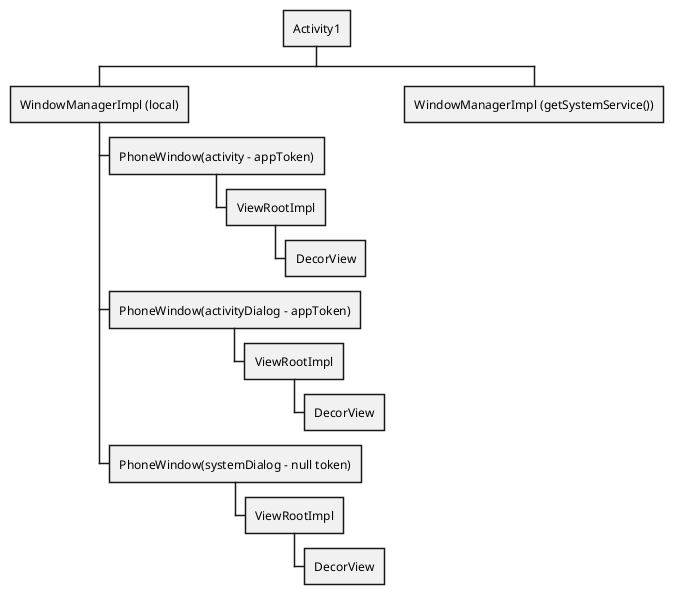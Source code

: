 @startwbs
'https://plantuml.com/wbs-diagram

* Activity1
** WindowManagerImpl (local)

*** PhoneWindow(activity - appToken)
**** ViewRootImpl
***** DecorView

*** PhoneWindow(activityDialog - appToken)
**** ViewRootImpl
***** DecorView

*** PhoneWindow(systemDialog - null token)
**** ViewRootImpl
***** DecorView

** WindowManagerImpl (getSystemService())

@endwbs